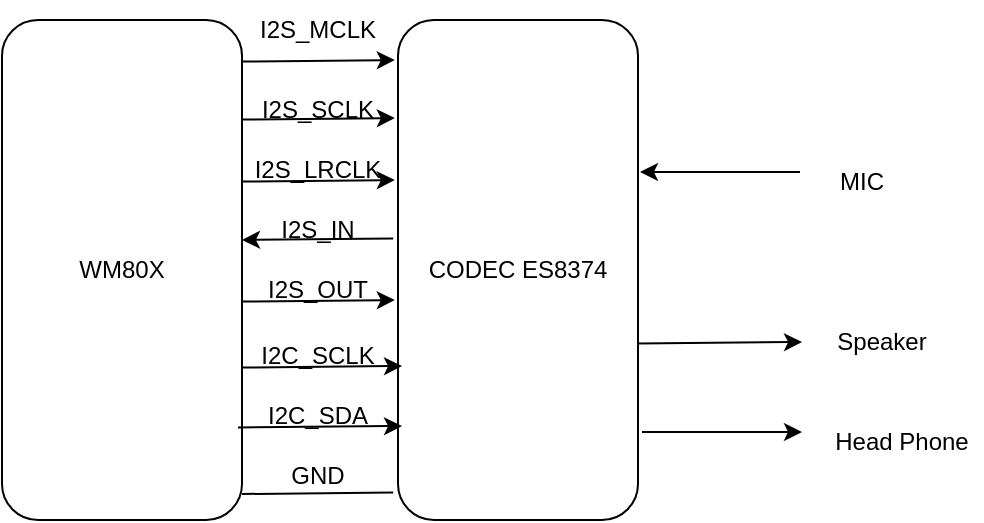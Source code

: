 <mxfile version="21.7.5" type="device" pages="2">
  <diagram name="module_h" id="Y-u2SnHZU7K_bnXnV3xS">
    <mxGraphModel dx="1050" dy="629" grid="1" gridSize="10" guides="1" tooltips="1" connect="1" arrows="1" fold="1" page="1" pageScale="1" pageWidth="1654" pageHeight="2336" math="0" shadow="0">
      <root>
        <mxCell id="0" />
        <mxCell id="1" parent="0" />
        <mxCell id="6qPmWJYpZh0e2QoxqN80-1" value="WM80X" style="rounded=1;whiteSpace=wrap;html=1;fontSize=12;glass=0;strokeWidth=1;shadow=0;" vertex="1" parent="1">
          <mxGeometry x="80" y="70" width="120" height="250" as="geometry" />
        </mxCell>
        <mxCell id="6qPmWJYpZh0e2QoxqN80-2" value="CODEC ES8374" style="rounded=1;whiteSpace=wrap;html=1;fontSize=12;glass=0;strokeWidth=1;shadow=0;" vertex="1" parent="1">
          <mxGeometry x="278" y="70" width="120" height="250" as="geometry" />
        </mxCell>
        <mxCell id="6qPmWJYpZh0e2QoxqN80-3" value="" style="endArrow=classic;html=1;rounded=0;" edge="1" parent="1">
          <mxGeometry width="50" height="50" relative="1" as="geometry">
            <mxPoint x="479" y="146" as="sourcePoint" />
            <mxPoint x="399" y="146" as="targetPoint" />
          </mxGeometry>
        </mxCell>
        <mxCell id="6qPmWJYpZh0e2QoxqN80-5" style="edgeStyle=orthogonalEdgeStyle;rounded=0;orthogonalLoop=1;jettySize=auto;html=1;exitX=1;exitY=0.5;exitDx=0;exitDy=0;" edge="1" parent="1">
          <mxGeometry relative="1" as="geometry">
            <mxPoint x="480" y="276" as="targetPoint" />
            <mxPoint x="400" y="276" as="sourcePoint" />
          </mxGeometry>
        </mxCell>
        <mxCell id="6qPmWJYpZh0e2QoxqN80-6" value="MIC" style="rounded=1;whiteSpace=wrap;html=1;fontSize=12;glass=0;strokeWidth=1;shadow=0;strokeColor=none;fillColor=none;arcSize=0;" vertex="1" parent="1">
          <mxGeometry x="470" y="136" width="80" height="30" as="geometry" />
        </mxCell>
        <mxCell id="6qPmWJYpZh0e2QoxqN80-8" value="Speaker" style="rounded=1;whiteSpace=wrap;html=1;fontSize=12;glass=0;strokeWidth=1;shadow=0;strokeColor=none;fillColor=none;arcSize=0;" vertex="1" parent="1">
          <mxGeometry x="480" y="216" width="80" height="30" as="geometry" />
        </mxCell>
        <mxCell id="6qPmWJYpZh0e2QoxqN80-9" value="Head Phone" style="rounded=1;whiteSpace=wrap;html=1;fontSize=12;glass=0;strokeWidth=1;shadow=0;strokeColor=none;fillColor=none;arcSize=0;" vertex="1" parent="1">
          <mxGeometry x="490" y="266" width="80" height="30" as="geometry" />
        </mxCell>
        <mxCell id="6qPmWJYpZh0e2QoxqN80-11" value="" style="endArrow=classic;html=1;rounded=0;entryX=-0.03;entryY=0.172;entryDx=0;entryDy=0;entryPerimeter=0;" edge="1" parent="1">
          <mxGeometry width="50" height="50" relative="1" as="geometry">
            <mxPoint x="200" y="90.76" as="sourcePoint" />
            <mxPoint x="276.4" y="90.0" as="targetPoint" />
          </mxGeometry>
        </mxCell>
        <mxCell id="6qPmWJYpZh0e2QoxqN80-12" value="I2S_MCLK" style="rounded=1;whiteSpace=wrap;html=1;fontSize=12;glass=0;strokeWidth=1;shadow=0;strokeColor=none;fillColor=none;arcSize=0;" vertex="1" parent="1">
          <mxGeometry x="198" y="60" width="80" height="30" as="geometry" />
        </mxCell>
        <mxCell id="6qPmWJYpZh0e2QoxqN80-13" value="" style="endArrow=classic;html=1;rounded=0;entryX=-0.03;entryY=0.172;entryDx=0;entryDy=0;entryPerimeter=0;" edge="1" parent="1">
          <mxGeometry width="50" height="50" relative="1" as="geometry">
            <mxPoint x="200" y="119.76" as="sourcePoint" />
            <mxPoint x="276.4" y="119.0" as="targetPoint" />
          </mxGeometry>
        </mxCell>
        <mxCell id="6qPmWJYpZh0e2QoxqN80-14" value="" style="endArrow=classic;html=1;rounded=0;entryX=-0.03;entryY=0.172;entryDx=0;entryDy=0;entryPerimeter=0;" edge="1" parent="1">
          <mxGeometry width="50" height="50" relative="1" as="geometry">
            <mxPoint x="200" y="150.76" as="sourcePoint" />
            <mxPoint x="276.4" y="150" as="targetPoint" />
          </mxGeometry>
        </mxCell>
        <mxCell id="6qPmWJYpZh0e2QoxqN80-16" value="" style="endArrow=classic;html=1;rounded=0;entryX=-0.03;entryY=0.172;entryDx=0;entryDy=0;entryPerimeter=0;" edge="1" parent="1">
          <mxGeometry width="50" height="50" relative="1" as="geometry">
            <mxPoint x="200" y="210.76" as="sourcePoint" />
            <mxPoint x="276.4" y="210" as="targetPoint" />
          </mxGeometry>
        </mxCell>
        <mxCell id="6qPmWJYpZh0e2QoxqN80-17" value="I2S_SCLK" style="rounded=1;whiteSpace=wrap;html=1;fontSize=12;glass=0;strokeWidth=1;shadow=0;strokeColor=none;fillColor=none;arcSize=0;" vertex="1" parent="1">
          <mxGeometry x="198" y="100" width="80" height="30" as="geometry" />
        </mxCell>
        <mxCell id="6qPmWJYpZh0e2QoxqN80-18" value="I2S_LRCLK" style="rounded=1;whiteSpace=wrap;html=1;fontSize=12;glass=0;strokeWidth=1;shadow=0;strokeColor=none;fillColor=none;arcSize=0;" vertex="1" parent="1">
          <mxGeometry x="198" y="130" width="80" height="30" as="geometry" />
        </mxCell>
        <mxCell id="6qPmWJYpZh0e2QoxqN80-20" value="" style="endArrow=classic;html=1;rounded=0;exitX=-0.02;exitY=0.437;exitDx=0;exitDy=0;exitPerimeter=0;" edge="1" parent="1" source="6qPmWJYpZh0e2QoxqN80-2">
          <mxGeometry width="50" height="50" relative="1" as="geometry">
            <mxPoint x="270" y="180" as="sourcePoint" />
            <mxPoint x="200" y="180" as="targetPoint" />
          </mxGeometry>
        </mxCell>
        <mxCell id="6qPmWJYpZh0e2QoxqN80-21" value="I2S_IN" style="rounded=1;whiteSpace=wrap;html=1;fontSize=12;glass=0;strokeWidth=1;shadow=0;strokeColor=none;fillColor=none;arcSize=0;" vertex="1" parent="1">
          <mxGeometry x="218" y="160" width="40" height="30" as="geometry" />
        </mxCell>
        <mxCell id="6qPmWJYpZh0e2QoxqN80-22" value="I2S_OUT" style="rounded=1;whiteSpace=wrap;html=1;fontSize=12;glass=0;strokeWidth=1;shadow=0;strokeColor=none;fillColor=none;arcSize=0;" vertex="1" parent="1">
          <mxGeometry x="218" y="190" width="40" height="30" as="geometry" />
        </mxCell>
        <mxCell id="6qPmWJYpZh0e2QoxqN80-23" value="" style="endArrow=classic;html=1;rounded=0;" edge="1" parent="1">
          <mxGeometry width="50" height="50" relative="1" as="geometry">
            <mxPoint x="398" y="231.76" as="sourcePoint" />
            <mxPoint x="480" y="231" as="targetPoint" />
          </mxGeometry>
        </mxCell>
        <mxCell id="6qPmWJYpZh0e2QoxqN80-25" value="" style="endArrow=classic;html=1;rounded=0;" edge="1" parent="1">
          <mxGeometry width="50" height="50" relative="1" as="geometry">
            <mxPoint x="200" y="243.76" as="sourcePoint" />
            <mxPoint x="280" y="243" as="targetPoint" />
          </mxGeometry>
        </mxCell>
        <mxCell id="6qPmWJYpZh0e2QoxqN80-26" value="" style="endArrow=classic;html=1;rounded=0;" edge="1" parent="1">
          <mxGeometry width="50" height="50" relative="1" as="geometry">
            <mxPoint x="198" y="273.76" as="sourcePoint" />
            <mxPoint x="280" y="273" as="targetPoint" />
          </mxGeometry>
        </mxCell>
        <mxCell id="6qPmWJYpZh0e2QoxqN80-27" value="I2C_SCLK" style="rounded=1;whiteSpace=wrap;html=1;fontSize=12;glass=0;strokeWidth=1;shadow=0;strokeColor=none;fillColor=none;arcSize=0;" vertex="1" parent="1">
          <mxGeometry x="218" y="223" width="40" height="30" as="geometry" />
        </mxCell>
        <mxCell id="6qPmWJYpZh0e2QoxqN80-28" value="I2C_SDA" style="rounded=1;whiteSpace=wrap;html=1;fontSize=12;glass=0;strokeWidth=1;shadow=0;strokeColor=none;fillColor=none;arcSize=0;" vertex="1" parent="1">
          <mxGeometry x="218" y="253" width="40" height="30" as="geometry" />
        </mxCell>
        <mxCell id="6qPmWJYpZh0e2QoxqN80-30" value="" style="endArrow=none;html=1;rounded=0;entryX=-0.02;entryY=0.917;entryDx=0;entryDy=0;entryPerimeter=0;" edge="1" parent="1">
          <mxGeometry width="50" height="50" relative="1" as="geometry">
            <mxPoint x="200" y="307" as="sourcePoint" />
            <mxPoint x="275.6" y="306.25" as="targetPoint" />
          </mxGeometry>
        </mxCell>
        <mxCell id="6qPmWJYpZh0e2QoxqN80-31" value="GND" style="rounded=1;whiteSpace=wrap;html=1;fontSize=12;glass=0;strokeWidth=1;shadow=0;strokeColor=none;fillColor=none;arcSize=0;" vertex="1" parent="1">
          <mxGeometry x="218" y="283" width="40" height="30" as="geometry" />
        </mxCell>
      </root>
    </mxGraphModel>
  </diagram>
  <diagram id="meEyM4DTwQayG6CZWIi_" name="module_s">
    <mxGraphModel dx="1050" dy="629" grid="1" gridSize="10" guides="1" tooltips="1" connect="1" arrows="1" fold="1" page="1" pageScale="1" pageWidth="1654" pageHeight="2336" math="0" shadow="0">
      <root>
        <mxCell id="0" />
        <mxCell id="1" parent="0" />
        <mxCell id="IShgPWbqIDJmmYmXuQD1-1" value="wm_drv_codec_i2s" style="rounded=1;whiteSpace=wrap;html=1;fontSize=12;glass=0;strokeWidth=1;shadow=0;" parent="1" vertex="1">
          <mxGeometry x="140" y="60" width="180" height="40" as="geometry" />
        </mxCell>
        <mxCell id="IShgPWbqIDJmmYmXuQD1-2" style="edgeStyle=orthogonalEdgeStyle;rounded=0;orthogonalLoop=1;jettySize=auto;html=1;entryX=0.5;entryY=0;entryDx=0;entryDy=0;" parent="1" target="IShgPWbqIDJmmYmXuQD1-5" edge="1">
          <mxGeometry relative="1" as="geometry">
            <mxPoint x="230" y="100" as="sourcePoint" />
          </mxGeometry>
        </mxCell>
        <mxCell id="IShgPWbqIDJmmYmXuQD1-3" style="edgeStyle=orthogonalEdgeStyle;rounded=0;orthogonalLoop=1;jettySize=auto;html=1;entryX=0.5;entryY=0;entryDx=0;entryDy=0;" parent="1" target="IShgPWbqIDJmmYmXuQD1-7" edge="1">
          <mxGeometry relative="1" as="geometry">
            <mxPoint x="230" y="100" as="sourcePoint" />
            <Array as="points">
              <mxPoint x="230" y="120" />
              <mxPoint x="450" y="120" />
            </Array>
          </mxGeometry>
        </mxCell>
        <mxCell id="IShgPWbqIDJmmYmXuQD1-4" style="edgeStyle=orthogonalEdgeStyle;rounded=0;orthogonalLoop=1;jettySize=auto;html=1;entryX=0.5;entryY=0;entryDx=0;entryDy=0;" parent="1" source="IShgPWbqIDJmmYmXuQD1-5" target="IShgPWbqIDJmmYmXuQD1-9" edge="1">
          <mxGeometry relative="1" as="geometry" />
        </mxCell>
        <mxCell id="IShgPWbqIDJmmYmXuQD1-5" value="wm_drv_codec_es8374&lt;span style=&quot;background-color: initial;&quot;&gt;.c&lt;/span&gt;" style="rounded=1;whiteSpace=wrap;html=1;fontSize=12;glass=0;strokeWidth=1;shadow=0;" parent="1" vertex="1">
          <mxGeometry x="140" y="150" width="180" height="40" as="geometry" />
        </mxCell>
        <mxCell id="IShgPWbqIDJmmYmXuQD1-6" style="edgeStyle=orthogonalEdgeStyle;rounded=0;orthogonalLoop=1;jettySize=auto;html=1;entryX=0.5;entryY=0;entryDx=0;entryDy=0;exitX=0.5;exitY=1;exitDx=0;exitDy=0;" parent="1" source="IShgPWbqIDJmmYmXuQD1-7" target="IShgPWbqIDJmmYmXuQD1-9" edge="1">
          <mxGeometry relative="1" as="geometry" />
        </mxCell>
        <mxCell id="IShgPWbqIDJmmYmXuQD1-7" value="&lt;font color=&quot;#ff9933&quot;&gt;wm_drv_codec_xxx.c&lt;/font&gt;" style="rounded=1;whiteSpace=wrap;html=1;fontSize=12;glass=0;strokeWidth=1;shadow=0;strokeColor=#FF9933;" parent="1" vertex="1">
          <mxGeometry x="360" y="150" width="180" height="40" as="geometry" />
        </mxCell>
        <mxCell id="IShgPWbqIDJmmYmXuQD1-8" style="edgeStyle=orthogonalEdgeStyle;rounded=0;orthogonalLoop=1;jettySize=auto;html=1;" parent="1" source="IShgPWbqIDJmmYmXuQD1-9" edge="1">
          <mxGeometry relative="1" as="geometry">
            <mxPoint x="230" y="310" as="targetPoint" />
          </mxGeometry>
        </mxCell>
        <mxCell id="IShgPWbqIDJmmYmXuQD1-9" value="wm_drv_i2c" style="rounded=1;whiteSpace=wrap;html=1;fontSize=12;glass=0;strokeWidth=1;shadow=0;" parent="1" vertex="1">
          <mxGeometry x="140" y="230" width="180" height="40" as="geometry" />
        </mxCell>
        <mxCell id="IShgPWbqIDJmmYmXuQD1-10" value="" style="endArrow=none;dashed=1;html=1;dashPattern=1 3;strokeWidth=2;rounded=0;exitX=0;exitY=1;exitDx=0;exitDy=0;" parent="1" source="IShgPWbqIDJmmYmXuQD1-12" edge="1">
          <mxGeometry width="50" height="50" relative="1" as="geometry">
            <mxPoint x="120" y="50" as="sourcePoint" />
            <mxPoint x="550" y="50" as="targetPoint" />
          </mxGeometry>
        </mxCell>
        <mxCell id="IShgPWbqIDJmmYmXuQD1-11" value="" style="endArrow=none;dashed=1;html=1;dashPattern=1 3;strokeWidth=2;rounded=0;" parent="1" edge="1">
          <mxGeometry width="50" height="50" relative="1" as="geometry">
            <mxPoint x="80" y="280" as="sourcePoint" />
            <mxPoint x="550" y="280" as="targetPoint" />
          </mxGeometry>
        </mxCell>
        <mxCell id="IShgPWbqIDJmmYmXuQD1-12" value="APP" style="rounded=1;whiteSpace=wrap;html=1;fontSize=12;glass=0;strokeWidth=1;shadow=0;fillColor=none;strokeColor=none;" parent="1" vertex="1">
          <mxGeometry x="80" y="10" width="60" height="40" as="geometry" />
        </mxCell>
        <mxCell id="IShgPWbqIDJmmYmXuQD1-13" value="DRV" style="rounded=1;whiteSpace=wrap;html=1;fontSize=12;glass=0;strokeWidth=1;shadow=0;fillColor=none;strokeColor=none;" parent="1" vertex="1">
          <mxGeometry x="80" y="60" width="60" height="40" as="geometry" />
        </mxCell>
        <mxCell id="IShgPWbqIDJmmYmXuQD1-14" value="HAL" style="rounded=1;whiteSpace=wrap;html=1;fontSize=12;glass=0;strokeWidth=1;shadow=0;fillColor=none;strokeColor=none;" parent="1" vertex="1">
          <mxGeometry x="80" y="290" width="60" height="40" as="geometry" />
        </mxCell>
        <mxCell id="IShgPWbqIDJmmYmXuQD1-15" style="edgeStyle=orthogonalEdgeStyle;rounded=0;orthogonalLoop=1;jettySize=auto;html=1;entryX=0.5;entryY=0;entryDx=0;entryDy=0;" parent="1" edge="1">
          <mxGeometry relative="1" as="geometry">
            <mxPoint x="230" y="21" as="sourcePoint" />
            <mxPoint x="230" y="61" as="targetPoint" />
          </mxGeometry>
        </mxCell>
        <mxCell id="tRewIiJekaJa-A_oezMb-1" value="" style="endArrow=none;dashed=1;html=1;dashPattern=1 3;strokeWidth=2;rounded=0;" edge="1" parent="1">
          <mxGeometry width="50" height="50" relative="1" as="geometry">
            <mxPoint x="70" y="280" as="sourcePoint" />
            <mxPoint x="540" y="280" as="targetPoint" />
          </mxGeometry>
        </mxCell>
      </root>
    </mxGraphModel>
  </diagram>
</mxfile>

